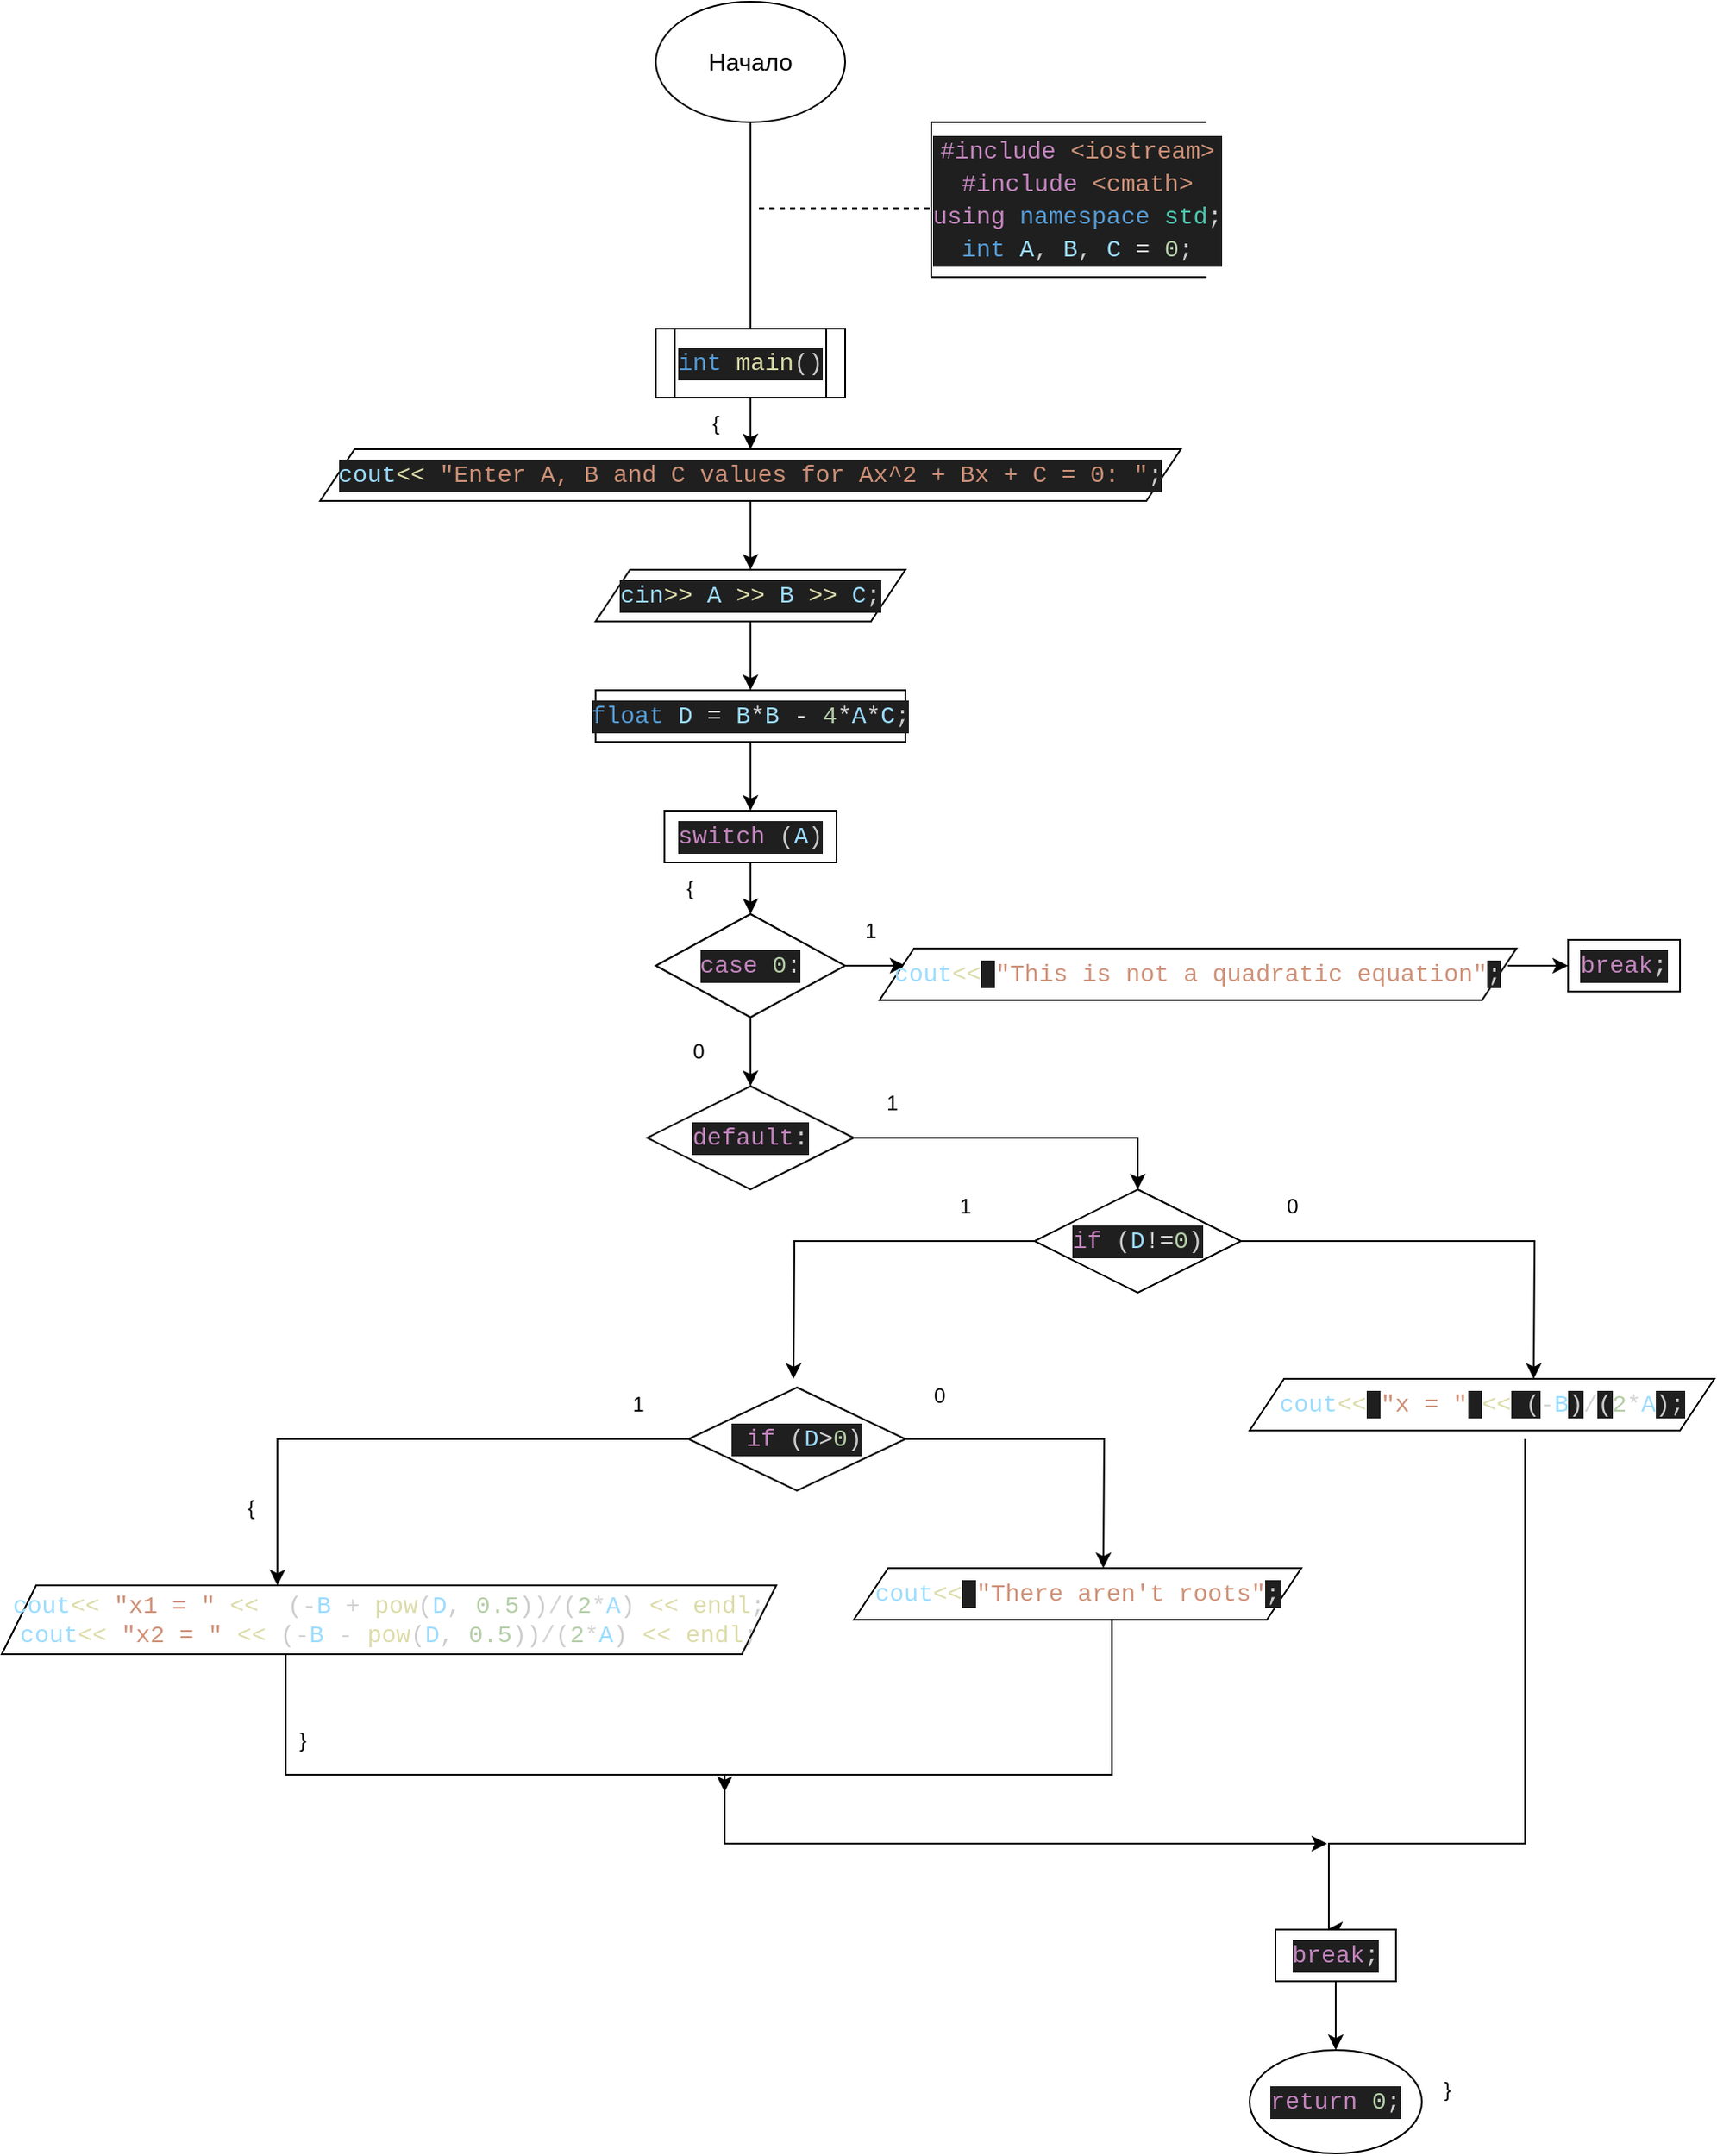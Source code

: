 <mxfile version="24.7.17">
  <diagram name="Страница — 1" id="fh61_B3mHnoZjUCTXxUg">
    <mxGraphModel dx="1588" dy="361" grid="1" gridSize="10" guides="1" tooltips="1" connect="1" arrows="1" fold="1" page="1" pageScale="1" pageWidth="827" pageHeight="1169" math="0" shadow="0">
      <root>
        <mxCell id="0" />
        <mxCell id="1" parent="0" />
        <mxCell id="VsqCTWy-dSO4EiB5n4eu-1" value="" style="endArrow=none;html=1;rounded=0;entryX=0.5;entryY=1;entryDx=0;entryDy=0;" parent="1" edge="1">
          <mxGeometry width="50" height="50" relative="1" as="geometry">
            <mxPoint x="375" y="200" as="sourcePoint" />
            <mxPoint x="375" y="80" as="targetPoint" />
          </mxGeometry>
        </mxCell>
        <mxCell id="VsqCTWy-dSO4EiB5n4eu-2" value="" style="endArrow=none;dashed=1;html=1;rounded=0;" parent="1" edge="1">
          <mxGeometry width="50" height="50" relative="1" as="geometry">
            <mxPoint x="380" y="130" as="sourcePoint" />
            <mxPoint x="480" y="130" as="targetPoint" />
          </mxGeometry>
        </mxCell>
        <mxCell id="VsqCTWy-dSO4EiB5n4eu-3" value="" style="endArrow=none;html=1;rounded=0;" parent="1" edge="1">
          <mxGeometry width="50" height="50" relative="1" as="geometry">
            <mxPoint x="640" y="170" as="sourcePoint" />
            <mxPoint x="480" y="170" as="targetPoint" />
          </mxGeometry>
        </mxCell>
        <mxCell id="VsqCTWy-dSO4EiB5n4eu-4" value="" style="endArrow=none;html=1;rounded=0;" parent="1" edge="1">
          <mxGeometry width="50" height="50" relative="1" as="geometry">
            <mxPoint x="640" y="80" as="sourcePoint" />
            <mxPoint x="480" y="80" as="targetPoint" />
          </mxGeometry>
        </mxCell>
        <mxCell id="VsqCTWy-dSO4EiB5n4eu-5" value="" style="endArrow=none;html=1;rounded=0;" parent="1" edge="1">
          <mxGeometry width="50" height="50" relative="1" as="geometry">
            <mxPoint x="480" y="170" as="sourcePoint" />
            <mxPoint x="480" y="80" as="targetPoint" />
          </mxGeometry>
        </mxCell>
        <mxCell id="VsqCTWy-dSO4EiB5n4eu-6" value="&lt;div style=&quot;color: rgb(204, 204, 204); background-color: rgb(31, 31, 31); font-family: Consolas, &amp;quot;Courier New&amp;quot;, monospace; font-size: 14px; line-height: 19px; white-space: pre;&quot;&gt;&lt;div style=&quot;line-height: 19px;&quot;&gt;&lt;div&gt;&lt;span style=&quot;color: #c586c0;&quot;&gt;#include&lt;/span&gt;&lt;span style=&quot;color: #569cd6;&quot;&gt; &lt;/span&gt;&lt;span style=&quot;color: #ce9178;&quot;&gt;&amp;lt;iostream&amp;gt;&lt;/span&gt;&lt;/div&gt;&lt;div&gt;&lt;span style=&quot;color: #c586c0;&quot;&gt;#include&lt;/span&gt;&lt;span style=&quot;color: #569cd6;&quot;&gt; &lt;/span&gt;&lt;span style=&quot;color: #ce9178;&quot;&gt;&amp;lt;cmath&amp;gt;&lt;/span&gt;&lt;/div&gt;&lt;div&gt;&lt;span style=&quot;color: #c586c0;&quot;&gt;using&lt;/span&gt; &lt;span style=&quot;color: #569cd6;&quot;&gt;namespace&lt;/span&gt; &lt;span style=&quot;color: #4ec9b0;&quot;&gt;std&lt;/span&gt;;&lt;/div&gt;&lt;div&gt;&lt;div style=&quot;line-height: 19px;&quot;&gt;&lt;span style=&quot;color: #569cd6;&quot;&gt;int&lt;/span&gt; &lt;span style=&quot;color: #9cdcfe;&quot;&gt;A&lt;/span&gt;, &lt;span style=&quot;color: #9cdcfe;&quot;&gt;B&lt;/span&gt;, &lt;span style=&quot;color: #9cdcfe;&quot;&gt;C&lt;/span&gt; &lt;span style=&quot;color: #d4d4d4;&quot;&gt;=&lt;/span&gt; &lt;span style=&quot;color: #b5cea8;&quot;&gt;0&lt;/span&gt;;&lt;/div&gt;&lt;/div&gt;&lt;/div&gt;&lt;/div&gt;" style="text;html=1;align=center;verticalAlign=middle;whiteSpace=wrap;rounded=0;" parent="1" vertex="1">
          <mxGeometry x="480" y="90" width="170" height="70" as="geometry" />
        </mxCell>
        <mxCell id="VsqCTWy-dSO4EiB5n4eu-12" style="edgeStyle=orthogonalEdgeStyle;rounded=0;orthogonalLoop=1;jettySize=auto;html=1;entryX=0.5;entryY=0;entryDx=0;entryDy=0;" parent="1" source="VsqCTWy-dSO4EiB5n4eu-7" target="VsqCTWy-dSO4EiB5n4eu-9" edge="1">
          <mxGeometry relative="1" as="geometry" />
        </mxCell>
        <mxCell id="VsqCTWy-dSO4EiB5n4eu-7" value="&lt;div style=&quot;color: rgb(204, 204, 204); background-color: rgb(31, 31, 31); font-family: Consolas, &amp;quot;Courier New&amp;quot;, monospace; font-size: 14px; line-height: 19px; white-space: pre;&quot;&gt;&lt;span style=&quot;color: #569cd6;&quot;&gt;int&lt;/span&gt; &lt;span style=&quot;color: #dcdcaa;&quot;&gt;main&lt;/span&gt;()&lt;/div&gt;" style="shape=process;whiteSpace=wrap;html=1;backgroundOutline=1;" parent="1" vertex="1">
          <mxGeometry x="320" y="200" width="110" height="40" as="geometry" />
        </mxCell>
        <mxCell id="VsqCTWy-dSO4EiB5n4eu-8" value="&lt;font style=&quot;font-size: 14px;&quot;&gt;Начало&lt;/font&gt;" style="ellipse;whiteSpace=wrap;html=1;" parent="1" vertex="1">
          <mxGeometry x="320" y="10" width="110" height="70" as="geometry" />
        </mxCell>
        <mxCell id="VsqCTWy-dSO4EiB5n4eu-13" style="edgeStyle=orthogonalEdgeStyle;rounded=0;orthogonalLoop=1;jettySize=auto;html=1;" parent="1" source="VsqCTWy-dSO4EiB5n4eu-9" target="VsqCTWy-dSO4EiB5n4eu-10" edge="1">
          <mxGeometry relative="1" as="geometry" />
        </mxCell>
        <mxCell id="VsqCTWy-dSO4EiB5n4eu-9" value="&lt;div style=&quot;color: rgb(204, 204, 204); background-color: rgb(31, 31, 31); font-family: Consolas, &amp;quot;Courier New&amp;quot;, monospace; font-size: 14px; line-height: 19px; white-space: pre;&quot;&gt;&lt;span style=&quot;color: #9cdcfe;&quot;&gt;cout&lt;/span&gt;&lt;span style=&quot;color: #dcdcaa;&quot;&gt;&amp;lt;&amp;lt;&lt;/span&gt; &lt;span style=&quot;color: #ce9178;&quot;&gt;&quot;Enter A, B and C values for Ax^2 + Bx + C = 0: &quot;&lt;/span&gt;;&lt;/div&gt;" style="shape=parallelogram;perimeter=parallelogramPerimeter;whiteSpace=wrap;html=1;fixedSize=1;" parent="1" vertex="1">
          <mxGeometry x="125" y="270" width="500" height="30" as="geometry" />
        </mxCell>
        <mxCell id="VsqCTWy-dSO4EiB5n4eu-14" style="edgeStyle=orthogonalEdgeStyle;rounded=0;orthogonalLoop=1;jettySize=auto;html=1;" parent="1" source="VsqCTWy-dSO4EiB5n4eu-10" target="VsqCTWy-dSO4EiB5n4eu-11" edge="1">
          <mxGeometry relative="1" as="geometry" />
        </mxCell>
        <mxCell id="VsqCTWy-dSO4EiB5n4eu-10" value="&lt;div style=&quot;color: rgb(204, 204, 204); background-color: rgb(31, 31, 31); font-family: Consolas, &amp;quot;Courier New&amp;quot;, monospace; font-size: 14px; line-height: 19px; white-space: pre;&quot;&gt;&lt;span style=&quot;color: #9cdcfe;&quot;&gt;cin&lt;/span&gt;&lt;span style=&quot;color: #dcdcaa;&quot;&gt;&amp;gt;&amp;gt;&lt;/span&gt; &lt;span style=&quot;color: #9cdcfe;&quot;&gt;A&lt;/span&gt; &lt;span style=&quot;color: #dcdcaa;&quot;&gt;&amp;gt;&amp;gt;&lt;/span&gt; &lt;span style=&quot;color: #9cdcfe;&quot;&gt;B&lt;/span&gt; &lt;span style=&quot;color: #dcdcaa;&quot;&gt;&amp;gt;&amp;gt;&lt;/span&gt; &lt;span style=&quot;color: #9cdcfe;&quot;&gt;C&lt;/span&gt;;&lt;/div&gt;" style="shape=parallelogram;perimeter=parallelogramPerimeter;whiteSpace=wrap;html=1;fixedSize=1;" parent="1" vertex="1">
          <mxGeometry x="285" y="340" width="180" height="30" as="geometry" />
        </mxCell>
        <mxCell id="VsqCTWy-dSO4EiB5n4eu-20" style="edgeStyle=orthogonalEdgeStyle;rounded=0;orthogonalLoop=1;jettySize=auto;html=1;entryX=0.5;entryY=0;entryDx=0;entryDy=0;" parent="1" source="VsqCTWy-dSO4EiB5n4eu-11" target="VsqCTWy-dSO4EiB5n4eu-18" edge="1">
          <mxGeometry relative="1" as="geometry" />
        </mxCell>
        <mxCell id="VsqCTWy-dSO4EiB5n4eu-11" value="&lt;div style=&quot;color: rgb(204, 204, 204); background-color: rgb(31, 31, 31); font-family: Consolas, &amp;quot;Courier New&amp;quot;, monospace; font-size: 14px; line-height: 19px; white-space: pre;&quot;&gt;&lt;span style=&quot;color: #569cd6;&quot;&gt;float&lt;/span&gt; &lt;span style=&quot;color: #9cdcfe;&quot;&gt;D&lt;/span&gt; &lt;span style=&quot;color: #d4d4d4;&quot;&gt;=&lt;/span&gt; &lt;span style=&quot;color: #9cdcfe;&quot;&gt;B&lt;/span&gt;&lt;span style=&quot;color: #d4d4d4;&quot;&gt;*&lt;/span&gt;&lt;span style=&quot;color: #9cdcfe;&quot;&gt;B&lt;/span&gt; &lt;span style=&quot;color: #d4d4d4;&quot;&gt;-&lt;/span&gt; &lt;span style=&quot;color: #b5cea8;&quot;&gt;4&lt;/span&gt;&lt;span style=&quot;color: #d4d4d4;&quot;&gt;*&lt;/span&gt;&lt;span style=&quot;color: #9cdcfe;&quot;&gt;A&lt;/span&gt;&lt;span style=&quot;color: #d4d4d4;&quot;&gt;*&lt;/span&gt;&lt;span style=&quot;color: #9cdcfe;&quot;&gt;C&lt;/span&gt;;&lt;/div&gt;" style="rounded=0;whiteSpace=wrap;html=1;" parent="1" vertex="1">
          <mxGeometry x="285" y="410" width="180" height="30" as="geometry" />
        </mxCell>
        <mxCell id="VsqCTWy-dSO4EiB5n4eu-16" value="{" style="text;html=1;align=center;verticalAlign=middle;whiteSpace=wrap;rounded=0;" parent="1" vertex="1">
          <mxGeometry x="340" y="240" width="30" height="30" as="geometry" />
        </mxCell>
        <mxCell id="VsqCTWy-dSO4EiB5n4eu-24" style="edgeStyle=orthogonalEdgeStyle;rounded=0;orthogonalLoop=1;jettySize=auto;html=1;entryX=0;entryY=0.5;entryDx=0;entryDy=0;" parent="1" source="VsqCTWy-dSO4EiB5n4eu-17" edge="1">
          <mxGeometry relative="1" as="geometry">
            <mxPoint x="465" y="570" as="targetPoint" />
          </mxGeometry>
        </mxCell>
        <mxCell id="VsqCTWy-dSO4EiB5n4eu-28" style="edgeStyle=orthogonalEdgeStyle;rounded=0;orthogonalLoop=1;jettySize=auto;html=1;entryX=0.5;entryY=0;entryDx=0;entryDy=0;" parent="1" source="VsqCTWy-dSO4EiB5n4eu-17" target="VsqCTWy-dSO4EiB5n4eu-27" edge="1">
          <mxGeometry relative="1" as="geometry" />
        </mxCell>
        <mxCell id="VsqCTWy-dSO4EiB5n4eu-17" value="&lt;div style=&quot;color: rgb(204, 204, 204); background-color: rgb(31, 31, 31); font-family: Consolas, &amp;quot;Courier New&amp;quot;, monospace; font-size: 14px; line-height: 19px; white-space: pre;&quot;&gt;&lt;span style=&quot;color: #c586c0;&quot;&gt;case&lt;/span&gt; &lt;span style=&quot;color: #b5cea8;&quot;&gt;0&lt;/span&gt;:&lt;/div&gt;" style="rhombus;whiteSpace=wrap;html=1;" parent="1" vertex="1">
          <mxGeometry x="320" y="540" width="110" height="60" as="geometry" />
        </mxCell>
        <mxCell id="VsqCTWy-dSO4EiB5n4eu-21" style="edgeStyle=orthogonalEdgeStyle;rounded=0;orthogonalLoop=1;jettySize=auto;html=1;entryX=0.5;entryY=0;entryDx=0;entryDy=0;" parent="1" source="VsqCTWy-dSO4EiB5n4eu-18" target="VsqCTWy-dSO4EiB5n4eu-17" edge="1">
          <mxGeometry relative="1" as="geometry" />
        </mxCell>
        <mxCell id="VsqCTWy-dSO4EiB5n4eu-18" value="&lt;div style=&quot;color: rgb(204, 204, 204); background-color: rgb(31, 31, 31); font-family: Consolas, &amp;quot;Courier New&amp;quot;, monospace; font-size: 14px; line-height: 19px; white-space: pre;&quot;&gt;&lt;span style=&quot;color: #c586c0;&quot;&gt;switch&lt;/span&gt; (&lt;span style=&quot;color: #9cdcfe;&quot;&gt;A&lt;/span&gt;)&lt;/div&gt;" style="rounded=0;whiteSpace=wrap;html=1;" parent="1" vertex="1">
          <mxGeometry x="325" y="480" width="100" height="30" as="geometry" />
        </mxCell>
        <mxCell id="VsqCTWy-dSO4EiB5n4eu-19" value="{" style="text;html=1;align=center;verticalAlign=middle;whiteSpace=wrap;rounded=0;" parent="1" vertex="1">
          <mxGeometry x="320" y="510" width="40" height="30" as="geometry" />
        </mxCell>
        <mxCell id="VsqCTWy-dSO4EiB5n4eu-25" style="edgeStyle=orthogonalEdgeStyle;rounded=0;orthogonalLoop=1;jettySize=auto;html=1;entryX=0;entryY=0.5;entryDx=0;entryDy=0;" parent="1" target="VsqCTWy-dSO4EiB5n4eu-23" edge="1">
          <mxGeometry relative="1" as="geometry">
            <mxPoint x="815" y="570" as="sourcePoint" />
          </mxGeometry>
        </mxCell>
        <mxCell id="VsqCTWy-dSO4EiB5n4eu-23" value="&lt;div style=&quot;color: rgb(204, 204, 204); background-color: rgb(31, 31, 31); font-family: Consolas, &amp;quot;Courier New&amp;quot;, monospace; font-size: 14px; line-height: 19px; white-space: pre;&quot;&gt;&lt;span style=&quot;color: #c586c0;&quot;&gt;break&lt;/span&gt;;&lt;/div&gt;" style="rounded=0;whiteSpace=wrap;html=1;" parent="1" vertex="1">
          <mxGeometry x="850" y="555" width="65" height="30" as="geometry" />
        </mxCell>
        <mxCell id="VsqCTWy-dSO4EiB5n4eu-26" value="1" style="text;html=1;align=center;verticalAlign=middle;whiteSpace=wrap;rounded=0;" parent="1" vertex="1">
          <mxGeometry x="425" y="540" width="40" height="20" as="geometry" />
        </mxCell>
        <mxCell id="VsqCTWy-dSO4EiB5n4eu-31" style="edgeStyle=orthogonalEdgeStyle;rounded=0;orthogonalLoop=1;jettySize=auto;html=1;entryX=0.5;entryY=0;entryDx=0;entryDy=0;" parent="1" source="VsqCTWy-dSO4EiB5n4eu-27" target="VsqCTWy-dSO4EiB5n4eu-30" edge="1">
          <mxGeometry relative="1" as="geometry" />
        </mxCell>
        <mxCell id="VsqCTWy-dSO4EiB5n4eu-27" value="&lt;div style=&quot;color: rgb(204, 204, 204); background-color: rgb(31, 31, 31); font-family: Consolas, &amp;quot;Courier New&amp;quot;, monospace; font-size: 14px; line-height: 19px; white-space: pre;&quot;&gt;&lt;span style=&quot;color: #c586c0;&quot;&gt;default&lt;/span&gt;:&lt;/div&gt;" style="rhombus;whiteSpace=wrap;html=1;" parent="1" vertex="1">
          <mxGeometry x="315" y="640" width="120" height="60" as="geometry" />
        </mxCell>
        <mxCell id="VsqCTWy-dSO4EiB5n4eu-29" value="0" style="text;html=1;align=center;verticalAlign=middle;whiteSpace=wrap;rounded=0;" parent="1" vertex="1">
          <mxGeometry x="320" y="610" width="50" height="20" as="geometry" />
        </mxCell>
        <mxCell id="VsqCTWy-dSO4EiB5n4eu-38" style="edgeStyle=orthogonalEdgeStyle;rounded=0;orthogonalLoop=1;jettySize=auto;html=1;" parent="1" source="VsqCTWy-dSO4EiB5n4eu-30" edge="1">
          <mxGeometry relative="1" as="geometry">
            <mxPoint x="830" y="810" as="targetPoint" />
          </mxGeometry>
        </mxCell>
        <mxCell id="VsqCTWy-dSO4EiB5n4eu-42" style="edgeStyle=orthogonalEdgeStyle;rounded=0;orthogonalLoop=1;jettySize=auto;html=1;" parent="1" source="VsqCTWy-dSO4EiB5n4eu-30" edge="1">
          <mxGeometry relative="1" as="geometry">
            <mxPoint x="400" y="810" as="targetPoint" />
          </mxGeometry>
        </mxCell>
        <mxCell id="VsqCTWy-dSO4EiB5n4eu-30" value="&lt;div style=&quot;color: rgb(204, 204, 204); background-color: rgb(31, 31, 31); font-family: Consolas, &amp;quot;Courier New&amp;quot;, monospace; font-size: 14px; line-height: 19px; white-space: pre;&quot;&gt;&lt;span style=&quot;color: #c586c0;&quot;&gt;if&lt;/span&gt; (&lt;span style=&quot;color: #9cdcfe;&quot;&gt;D&lt;/span&gt;&lt;span style=&quot;color: #d4d4d4;&quot;&gt;!=&lt;/span&gt;&lt;span style=&quot;color: #b5cea8;&quot;&gt;0&lt;/span&gt;)&lt;/div&gt;" style="rhombus;whiteSpace=wrap;html=1;" parent="1" vertex="1">
          <mxGeometry x="540" y="700" width="120" height="60" as="geometry" />
        </mxCell>
        <mxCell id="VsqCTWy-dSO4EiB5n4eu-32" value="1" style="text;html=1;align=center;verticalAlign=middle;whiteSpace=wrap;rounded=0;" parent="1" vertex="1">
          <mxGeometry x="435" y="640" width="45" height="20" as="geometry" />
        </mxCell>
        <mxCell id="VsqCTWy-dSO4EiB5n4eu-45" style="edgeStyle=orthogonalEdgeStyle;rounded=0;orthogonalLoop=1;jettySize=auto;html=1;entryX=0.356;entryY=0;entryDx=0;entryDy=0;entryPerimeter=0;" parent="1" source="VsqCTWy-dSO4EiB5n4eu-34" edge="1" target="2UGksQ8gWzurhXTnFysy-3">
          <mxGeometry relative="1" as="geometry">
            <mxPoint x="100" y="920" as="targetPoint" />
            <Array as="points">
              <mxPoint x="100" y="845" />
            </Array>
          </mxGeometry>
        </mxCell>
        <mxCell id="VsqCTWy-dSO4EiB5n4eu-47" style="edgeStyle=orthogonalEdgeStyle;rounded=0;orthogonalLoop=1;jettySize=auto;html=1;" parent="1" source="VsqCTWy-dSO4EiB5n4eu-34" edge="1">
          <mxGeometry relative="1" as="geometry">
            <mxPoint x="580" y="920" as="targetPoint" />
          </mxGeometry>
        </mxCell>
        <mxCell id="VsqCTWy-dSO4EiB5n4eu-34" value="&lt;div style=&quot;color: rgb(204, 204, 204); background-color: rgb(31, 31, 31); font-family: Consolas, &amp;quot;Courier New&amp;quot;, monospace; font-size: 14px; line-height: 19px; white-space: pre;&quot;&gt;&amp;nbsp;&lt;span style=&quot;color: #c586c0;&quot;&gt;if&lt;/span&gt; (&lt;span style=&quot;color: #9cdcfe;&quot;&gt;D&lt;/span&gt;&lt;span style=&quot;color: #d4d4d4;&quot;&gt;&amp;gt;&lt;/span&gt;&lt;span style=&quot;color: #b5cea8;&quot;&gt;0&lt;/span&gt;)&lt;/div&gt;" style="rhombus;whiteSpace=wrap;html=1;" parent="1" vertex="1">
          <mxGeometry x="339" y="815" width="126" height="60" as="geometry" />
        </mxCell>
        <mxCell id="VsqCTWy-dSO4EiB5n4eu-55" style="edgeStyle=orthogonalEdgeStyle;rounded=0;orthogonalLoop=1;jettySize=auto;html=1;" parent="1" edge="1">
          <mxGeometry relative="1" as="geometry">
            <mxPoint x="710" y="1130" as="targetPoint" />
            <Array as="points">
              <mxPoint x="825" y="1080" />
              <mxPoint x="711" y="1080" />
              <mxPoint x="711" y="1130" />
            </Array>
            <mxPoint x="825" y="845" as="sourcePoint" />
          </mxGeometry>
        </mxCell>
        <mxCell id="VsqCTWy-dSO4EiB5n4eu-39" value="1" style="text;html=1;align=center;verticalAlign=middle;whiteSpace=wrap;rounded=0;" parent="1" vertex="1">
          <mxGeometry x="480" y="700" width="40" height="20" as="geometry" />
        </mxCell>
        <mxCell id="VsqCTWy-dSO4EiB5n4eu-40" value="0" style="text;html=1;align=center;verticalAlign=middle;whiteSpace=wrap;rounded=0;" parent="1" vertex="1">
          <mxGeometry x="670" y="700" width="40" height="20" as="geometry" />
        </mxCell>
        <mxCell id="VsqCTWy-dSO4EiB5n4eu-52" style="edgeStyle=orthogonalEdgeStyle;rounded=0;orthogonalLoop=1;jettySize=auto;html=1;" parent="1" edge="1">
          <mxGeometry relative="1" as="geometry">
            <mxPoint x="360" y="1050" as="targetPoint" />
            <Array as="points">
              <mxPoint x="585" y="1040" />
            </Array>
            <mxPoint x="585" y="950" as="sourcePoint" />
          </mxGeometry>
        </mxCell>
        <mxCell id="VsqCTWy-dSO4EiB5n4eu-53" style="edgeStyle=orthogonalEdgeStyle;rounded=0;orthogonalLoop=1;jettySize=auto;html=1;" parent="1" edge="1">
          <mxGeometry relative="1" as="geometry">
            <mxPoint x="710" y="1080" as="targetPoint" />
            <Array as="points">
              <mxPoint x="105" y="1040" />
              <mxPoint x="360" y="1040" />
              <mxPoint x="360" y="1080" />
            </Array>
            <mxPoint x="105" y="970" as="sourcePoint" />
          </mxGeometry>
        </mxCell>
        <mxCell id="VsqCTWy-dSO4EiB5n4eu-46" value="1" style="text;html=1;align=center;verticalAlign=middle;whiteSpace=wrap;rounded=0;" parent="1" vertex="1">
          <mxGeometry x="295" y="810" width="30" height="30" as="geometry" />
        </mxCell>
        <mxCell id="VsqCTWy-dSO4EiB5n4eu-48" value="0" style="text;html=1;align=center;verticalAlign=middle;whiteSpace=wrap;rounded=0;" parent="1" vertex="1">
          <mxGeometry x="465" y="810" width="40" height="20" as="geometry" />
        </mxCell>
        <mxCell id="VsqCTWy-dSO4EiB5n4eu-49" value="{" style="text;html=1;align=center;verticalAlign=middle;whiteSpace=wrap;rounded=0;" parent="1" vertex="1">
          <mxGeometry x="70" y="875" width="30" height="20" as="geometry" />
        </mxCell>
        <mxCell id="VsqCTWy-dSO4EiB5n4eu-54" value="}" style="text;html=1;align=center;verticalAlign=middle;whiteSpace=wrap;rounded=0;" parent="1" vertex="1">
          <mxGeometry x="90" y="1010" width="50" height="20" as="geometry" />
        </mxCell>
        <mxCell id="VsqCTWy-dSO4EiB5n4eu-58" style="edgeStyle=orthogonalEdgeStyle;rounded=0;orthogonalLoop=1;jettySize=auto;html=1;entryX=0.5;entryY=0;entryDx=0;entryDy=0;" parent="1" source="VsqCTWy-dSO4EiB5n4eu-56" target="VsqCTWy-dSO4EiB5n4eu-57" edge="1">
          <mxGeometry relative="1" as="geometry">
            <mxPoint x="715" y="1190" as="targetPoint" />
          </mxGeometry>
        </mxCell>
        <mxCell id="VsqCTWy-dSO4EiB5n4eu-56" value="&lt;div style=&quot;color: rgb(204, 204, 204); background-color: rgb(31, 31, 31); font-family: Consolas, &amp;quot;Courier New&amp;quot;, monospace; font-size: 14px; line-height: 19px; white-space: pre;&quot;&gt;&lt;span style=&quot;color: #c586c0;&quot;&gt;break&lt;/span&gt;;&lt;/div&gt;" style="rounded=0;whiteSpace=wrap;html=1;" parent="1" vertex="1">
          <mxGeometry x="680" y="1130" width="70" height="30" as="geometry" />
        </mxCell>
        <mxCell id="VsqCTWy-dSO4EiB5n4eu-57" value="&lt;div style=&quot;color: rgb(204, 204, 204); background-color: rgb(31, 31, 31); font-family: Consolas, &amp;quot;Courier New&amp;quot;, monospace; font-size: 14px; line-height: 19px; white-space: pre;&quot;&gt;&lt;span style=&quot;color: #c586c0;&quot;&gt;return&lt;/span&gt; &lt;span style=&quot;color: #b5cea8;&quot;&gt;0&lt;/span&gt;;&lt;/div&gt;" style="ellipse;whiteSpace=wrap;html=1;" parent="1" vertex="1">
          <mxGeometry x="665" y="1200" width="100" height="60" as="geometry" />
        </mxCell>
        <mxCell id="VsqCTWy-dSO4EiB5n4eu-61" value="}" style="text;html=1;align=center;verticalAlign=middle;whiteSpace=wrap;rounded=0;" parent="1" vertex="1">
          <mxGeometry x="760" y="1210" width="40" height="25" as="geometry" />
        </mxCell>
        <mxCell id="2UGksQ8gWzurhXTnFysy-1" value="&lt;span style=&quot;font-family: Consolas, &amp;quot;Courier New&amp;quot;, monospace; font-size: 14px; white-space: pre; color: rgb(156, 220, 254);&quot;&gt;cout&lt;/span&gt;&lt;span style=&quot;font-family: Consolas, &amp;quot;Courier New&amp;quot;, monospace; font-size: 14px; white-space: pre; color: rgb(220, 220, 170);&quot;&gt;&amp;lt;&amp;lt;&lt;/span&gt;&lt;span style=&quot;color: rgb(204, 204, 204); font-family: Consolas, &amp;quot;Courier New&amp;quot;, monospace; font-size: 14px; white-space: pre; background-color: rgb(31, 31, 31);&quot;&gt; &lt;/span&gt;&lt;span style=&quot;font-family: Consolas, &amp;quot;Courier New&amp;quot;, monospace; font-size: 14px; white-space: pre; color: rgb(206, 145, 120);&quot;&gt;&quot;This is not a quadratic equation&quot;&lt;/span&gt;&lt;span style=&quot;color: rgb(204, 204, 204); font-family: Consolas, &amp;quot;Courier New&amp;quot;, monospace; font-size: 14px; white-space: pre; background-color: rgb(31, 31, 31);&quot;&gt;;&lt;/span&gt;" style="shape=parallelogram;perimeter=parallelogramPerimeter;whiteSpace=wrap;html=1;fixedSize=1;" vertex="1" parent="1">
          <mxGeometry x="450" y="560" width="370" height="30" as="geometry" />
        </mxCell>
        <mxCell id="2UGksQ8gWzurhXTnFysy-2" value="&lt;span style=&quot;font-family: Consolas, &amp;quot;Courier New&amp;quot;, monospace; font-size: 14px; white-space: pre; color: rgb(156, 220, 254);&quot;&gt;cout&lt;/span&gt;&lt;span style=&quot;font-family: Consolas, &amp;quot;Courier New&amp;quot;, monospace; font-size: 14px; white-space: pre; color: rgb(220, 220, 170);&quot;&gt;&amp;lt;&amp;lt;&lt;/span&gt;&lt;span style=&quot;color: rgb(204, 204, 204); font-family: Consolas, &amp;quot;Courier New&amp;quot;, monospace; font-size: 14px; white-space: pre; background-color: rgb(31, 31, 31);&quot;&gt; &lt;/span&gt;&lt;span style=&quot;font-family: Consolas, &amp;quot;Courier New&amp;quot;, monospace; font-size: 14px; white-space: pre; color: rgb(206, 145, 120);&quot;&gt;&quot;x = &quot;&lt;/span&gt;&lt;span style=&quot;color: rgb(204, 204, 204); font-family: Consolas, &amp;quot;Courier New&amp;quot;, monospace; font-size: 14px; white-space: pre; background-color: rgb(31, 31, 31);&quot;&gt; &lt;/span&gt;&lt;span style=&quot;font-family: Consolas, &amp;quot;Courier New&amp;quot;, monospace; font-size: 14px; white-space: pre; color: rgb(220, 220, 170);&quot;&gt;&amp;lt;&amp;lt;&lt;/span&gt;&lt;span style=&quot;color: rgb(204, 204, 204); font-family: Consolas, &amp;quot;Courier New&amp;quot;, monospace; font-size: 14px; white-space: pre; background-color: rgb(31, 31, 31);&quot;&gt; (&lt;/span&gt;&lt;span style=&quot;font-family: Consolas, &amp;quot;Courier New&amp;quot;, monospace; font-size: 14px; white-space: pre; color: rgb(212, 212, 212);&quot;&gt;-&lt;/span&gt;&lt;span style=&quot;font-family: Consolas, &amp;quot;Courier New&amp;quot;, monospace; font-size: 14px; white-space: pre; color: rgb(156, 220, 254);&quot;&gt;B&lt;/span&gt;&lt;span style=&quot;color: rgb(204, 204, 204); font-family: Consolas, &amp;quot;Courier New&amp;quot;, monospace; font-size: 14px; white-space: pre; background-color: rgb(31, 31, 31);&quot;&gt;)&lt;/span&gt;&lt;span style=&quot;font-family: Consolas, &amp;quot;Courier New&amp;quot;, monospace; font-size: 14px; white-space: pre; color: rgb(212, 212, 212);&quot;&gt;/&lt;/span&gt;&lt;span style=&quot;color: rgb(204, 204, 204); font-family: Consolas, &amp;quot;Courier New&amp;quot;, monospace; font-size: 14px; white-space: pre; background-color: rgb(31, 31, 31);&quot;&gt;(&lt;/span&gt;&lt;span style=&quot;font-family: Consolas, &amp;quot;Courier New&amp;quot;, monospace; font-size: 14px; white-space: pre; color: rgb(181, 206, 168);&quot;&gt;2&lt;/span&gt;&lt;span style=&quot;font-family: Consolas, &amp;quot;Courier New&amp;quot;, monospace; font-size: 14px; white-space: pre; color: rgb(212, 212, 212);&quot;&gt;*&lt;/span&gt;&lt;span style=&quot;font-family: Consolas, &amp;quot;Courier New&amp;quot;, monospace; font-size: 14px; white-space: pre; color: rgb(156, 220, 254);&quot;&gt;A&lt;/span&gt;&lt;span style=&quot;color: rgb(204, 204, 204); font-family: Consolas, &amp;quot;Courier New&amp;quot;, monospace; font-size: 14px; white-space: pre; background-color: rgb(31, 31, 31);&quot;&gt;);&lt;/span&gt;" style="shape=parallelogram;perimeter=parallelogramPerimeter;whiteSpace=wrap;html=1;fixedSize=1;" vertex="1" parent="1">
          <mxGeometry x="665" y="810" width="270" height="30" as="geometry" />
        </mxCell>
        <mxCell id="2UGksQ8gWzurhXTnFysy-3" value="&lt;div style=&quot;color: rgb(204, 204, 204); font-family: Consolas, &amp;quot;Courier New&amp;quot;, monospace; font-size: 14px; white-space: pre;&quot;&gt;&lt;span style=&quot;color: rgb(156, 220, 254);&quot;&gt;cout&lt;/span&gt;&lt;span style=&quot;color: rgb(220, 220, 170);&quot;&gt;&amp;lt;&amp;lt;&lt;/span&gt; &lt;span style=&quot;color: rgb(206, 145, 120);&quot;&gt;&quot;x1 = &quot;&lt;/span&gt; &lt;span style=&quot;color: rgb(220, 220, 170);&quot;&gt;&amp;lt;&amp;lt;&lt;/span&gt; &amp;nbsp;(&lt;span style=&quot;color: rgb(212, 212, 212);&quot;&gt;-&lt;/span&gt;&lt;span style=&quot;color: rgb(156, 220, 254);&quot;&gt;B&lt;/span&gt; &lt;span style=&quot;color: rgb(212, 212, 212);&quot;&gt;+&lt;/span&gt; &lt;span style=&quot;color: rgb(220, 220, 170);&quot;&gt;pow&lt;/span&gt;(&lt;span style=&quot;color: rgb(156, 220, 254);&quot;&gt;D&lt;/span&gt;, &lt;span style=&quot;color: rgb(181, 206, 168);&quot;&gt;0.5&lt;/span&gt;))&lt;span style=&quot;color: rgb(212, 212, 212);&quot;&gt;/&lt;/span&gt;(&lt;span style=&quot;color: rgb(181, 206, 168);&quot;&gt;2&lt;/span&gt;&lt;span style=&quot;color: rgb(212, 212, 212);&quot;&gt;*&lt;/span&gt;&lt;span style=&quot;color: rgb(156, 220, 254);&quot;&gt;A&lt;/span&gt;) &lt;span style=&quot;color: rgb(220, 220, 170);&quot;&gt;&amp;lt;&amp;lt;&lt;/span&gt; &lt;span style=&quot;color: rgb(220, 220, 170);&quot;&gt;endl&lt;/span&gt;;&lt;/div&gt;&lt;div style=&quot;color: rgb(204, 204, 204); font-family: Consolas, &amp;quot;Courier New&amp;quot;, monospace; font-size: 14px; white-space: pre;&quot;&gt;&lt;span style=&quot;color: rgb(156, 220, 254);&quot;&gt;cout&lt;/span&gt;&lt;span style=&quot;color: rgb(220, 220, 170);&quot;&gt;&amp;lt;&amp;lt;&lt;/span&gt; &lt;span style=&quot;color: rgb(206, 145, 120);&quot;&gt;&quot;x2 = &quot;&lt;/span&gt; &lt;span style=&quot;color: rgb(220, 220, 170);&quot;&gt;&amp;lt;&amp;lt;&lt;/span&gt; (&lt;span style=&quot;color: rgb(212, 212, 212);&quot;&gt;-&lt;/span&gt;&lt;span style=&quot;color: rgb(156, 220, 254);&quot;&gt;B&lt;/span&gt; &lt;span style=&quot;color: rgb(212, 212, 212);&quot;&gt;-&lt;/span&gt; &lt;span style=&quot;color: rgb(220, 220, 170);&quot;&gt;pow&lt;/span&gt;(&lt;span style=&quot;color: rgb(156, 220, 254);&quot;&gt;D&lt;/span&gt;, &lt;span style=&quot;color: rgb(181, 206, 168);&quot;&gt;0.5&lt;/span&gt;))&lt;span style=&quot;color: rgb(212, 212, 212);&quot;&gt;/&lt;/span&gt;(&lt;span style=&quot;color: rgb(181, 206, 168);&quot;&gt;2&lt;/span&gt;&lt;span style=&quot;color: rgb(212, 212, 212);&quot;&gt;*&lt;/span&gt;&lt;span style=&quot;color: rgb(156, 220, 254);&quot;&gt;A&lt;/span&gt;) &lt;span style=&quot;color: rgb(220, 220, 170);&quot;&gt;&amp;lt;&amp;lt;&lt;/span&gt; &lt;span style=&quot;color: rgb(220, 220, 170);&quot;&gt;endl&lt;/span&gt;;&lt;/div&gt;" style="shape=parallelogram;perimeter=parallelogramPerimeter;whiteSpace=wrap;html=1;fixedSize=1;" vertex="1" parent="1">
          <mxGeometry x="-60" y="930" width="450" height="40" as="geometry" />
        </mxCell>
        <mxCell id="2UGksQ8gWzurhXTnFysy-4" value="&lt;span style=&quot;font-family: Consolas, &amp;quot;Courier New&amp;quot;, monospace; font-size: 14px; white-space: pre; color: rgb(156, 220, 254);&quot;&gt;cout&lt;/span&gt;&lt;span style=&quot;font-family: Consolas, &amp;quot;Courier New&amp;quot;, monospace; font-size: 14px; white-space: pre; color: rgb(220, 220, 170);&quot;&gt;&amp;lt;&amp;lt;&lt;/span&gt;&lt;span style=&quot;color: rgb(204, 204, 204); font-family: Consolas, &amp;quot;Courier New&amp;quot;, monospace; font-size: 14px; white-space: pre; background-color: rgb(31, 31, 31);&quot;&gt; &lt;/span&gt;&lt;span style=&quot;font-family: Consolas, &amp;quot;Courier New&amp;quot;, monospace; font-size: 14px; white-space: pre; color: rgb(206, 145, 120);&quot;&gt;&quot;There aren&#39;t roots&quot;&lt;/span&gt;&lt;span style=&quot;color: rgb(204, 204, 204); font-family: Consolas, &amp;quot;Courier New&amp;quot;, monospace; font-size: 14px; white-space: pre; background-color: rgb(31, 31, 31);&quot;&gt;;&lt;/span&gt;" style="shape=parallelogram;perimeter=parallelogramPerimeter;whiteSpace=wrap;html=1;fixedSize=1;" vertex="1" parent="1">
          <mxGeometry x="435" y="920" width="260" height="30" as="geometry" />
        </mxCell>
      </root>
    </mxGraphModel>
  </diagram>
</mxfile>
